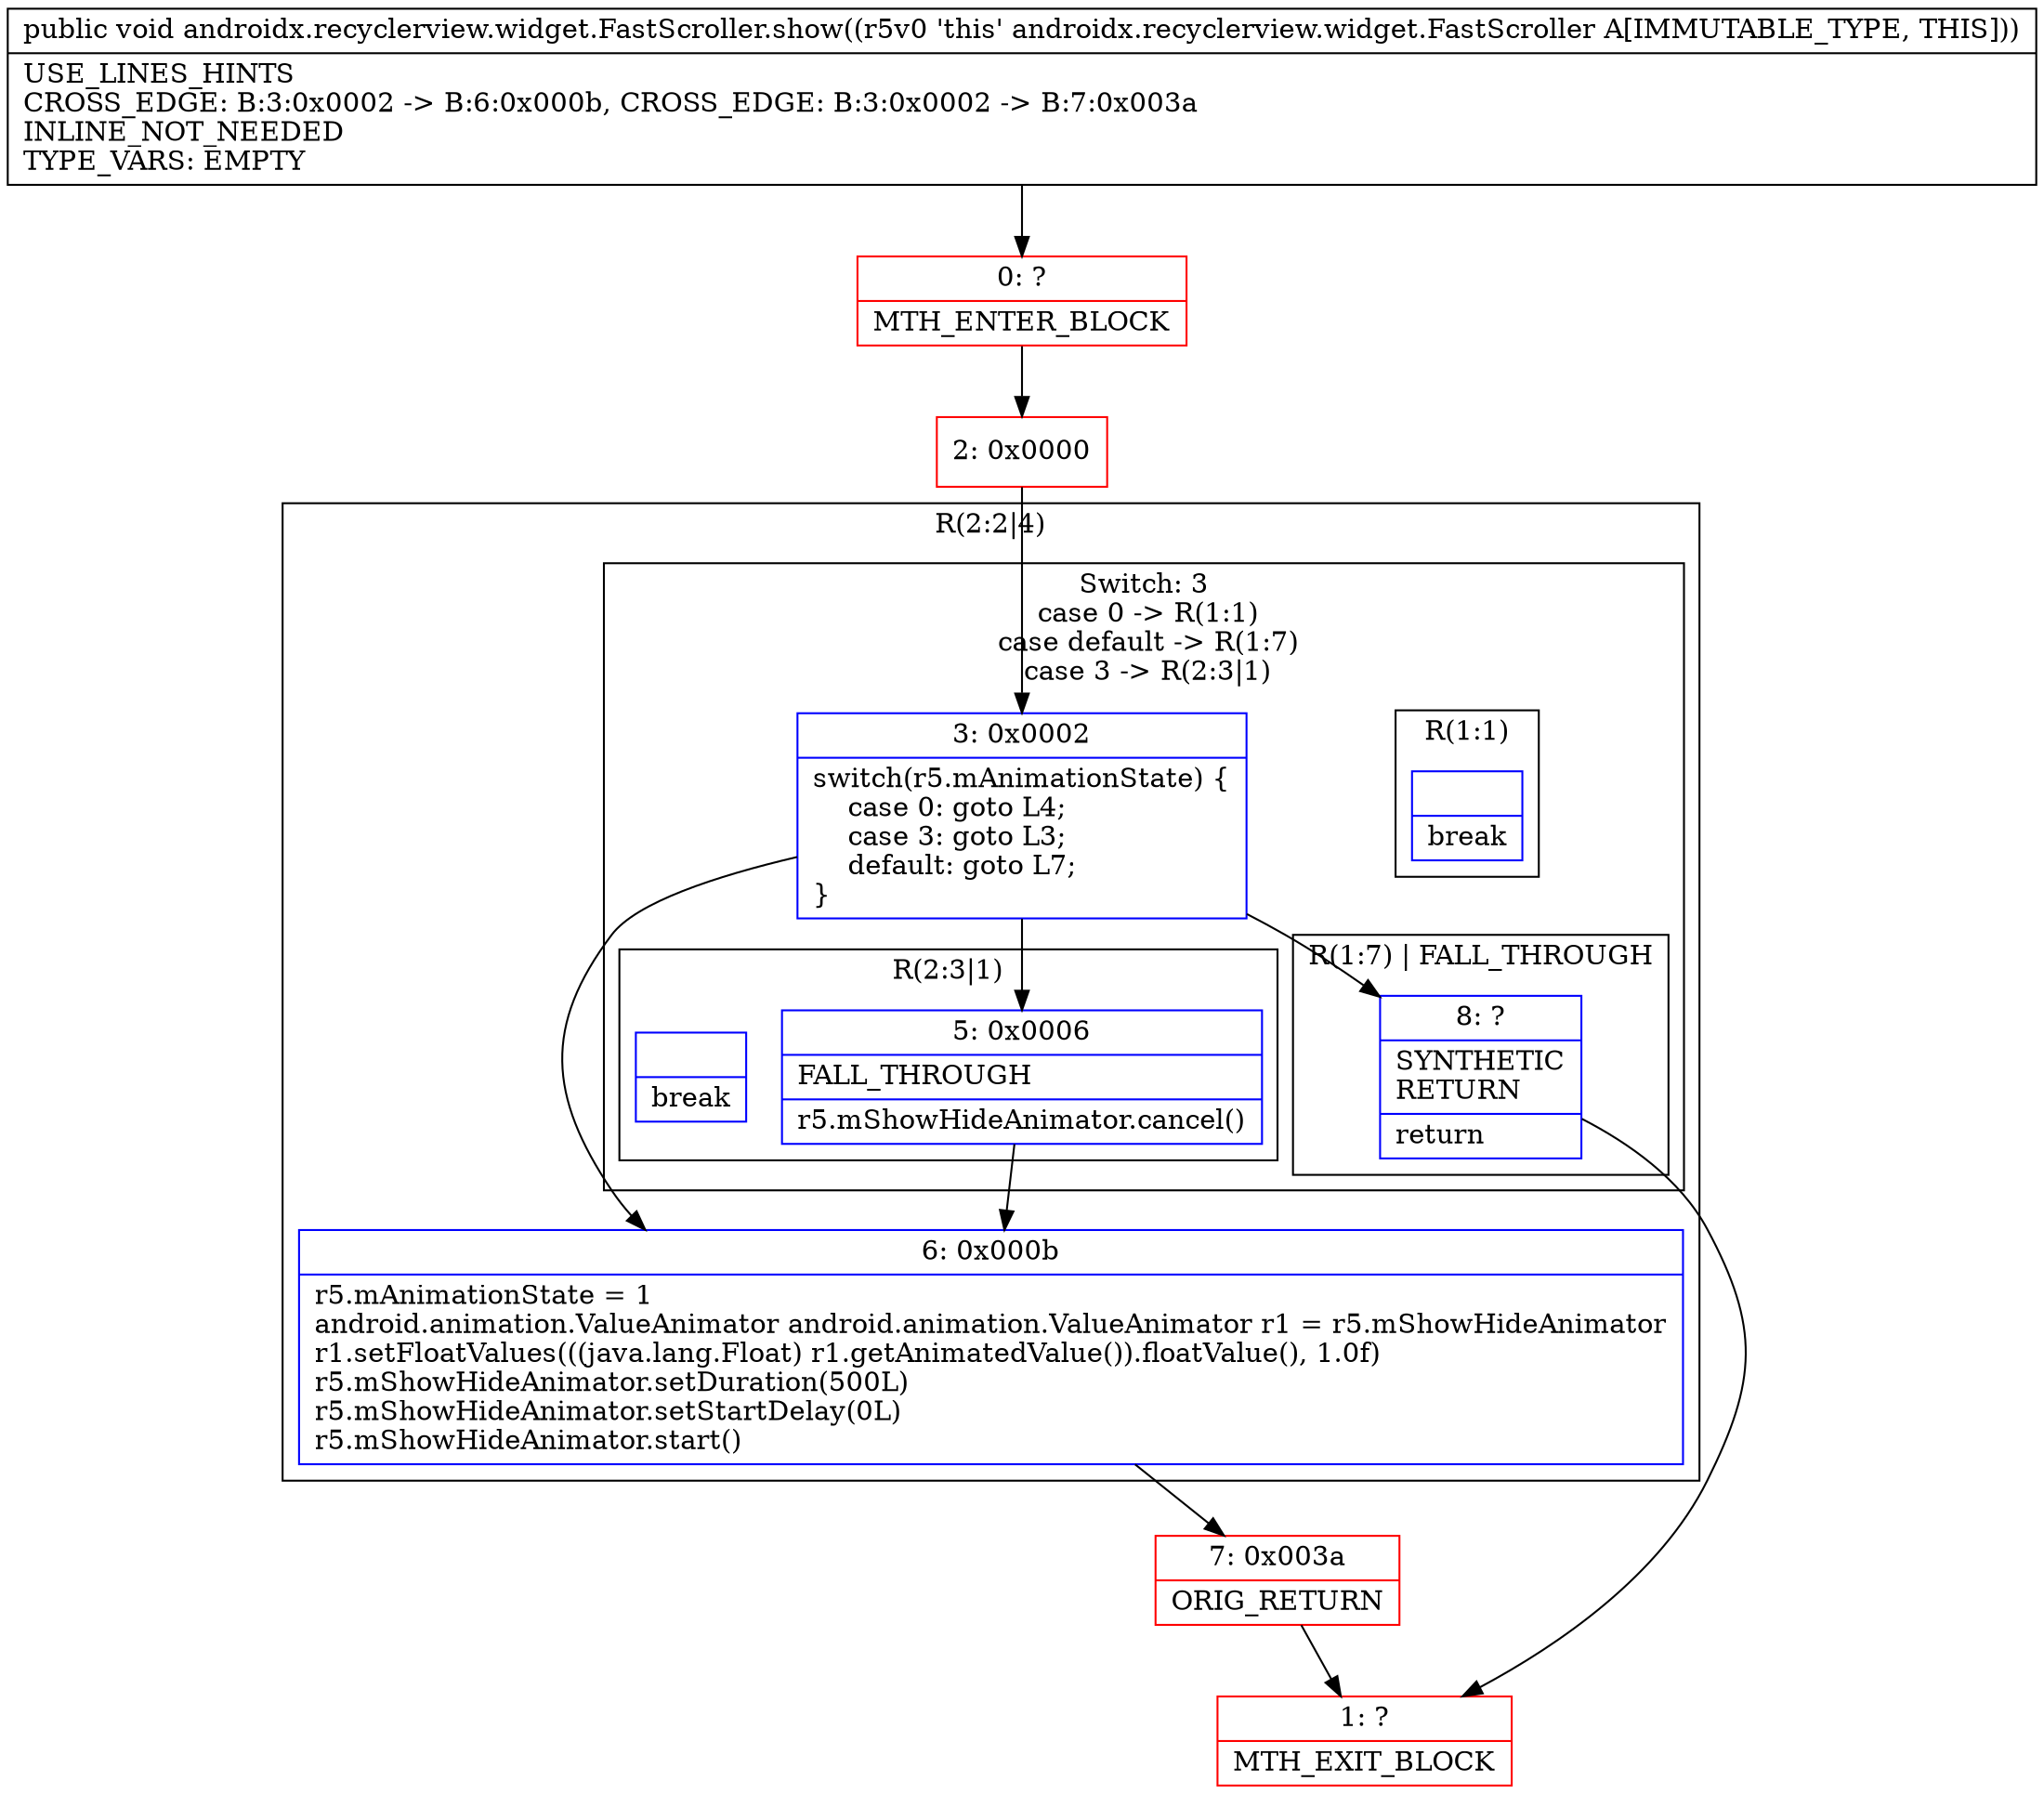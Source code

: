 digraph "CFG forandroidx.recyclerview.widget.FastScroller.show()V" {
subgraph cluster_Region_513377719 {
label = "R(2:2|4)";
node [shape=record,color=blue];
subgraph cluster_SwitchRegion_2062127161 {
label = "Switch: 3
 case 0 -> R(1:1)
 case default -> R(1:7)
 case 3 -> R(2:3|1)";
node [shape=record,color=blue];
Node_3 [shape=record,label="{3\:\ 0x0002|switch(r5.mAnimationState) \{\l    case 0: goto L4;\l    case 3: goto L3;\l    default: goto L7;\l\}\l}"];
subgraph cluster_Region_577204851 {
label = "R(1:1)";
node [shape=record,color=blue];
Node_InsnContainer_1387290421 [shape=record,label="{|break\l}"];
}
subgraph cluster_Region_1653209447 {
label = "R(1:7) | FALL_THROUGH\l";
node [shape=record,color=blue];
Node_8 [shape=record,label="{8\:\ ?|SYNTHETIC\lRETURN\l|return\l}"];
}
subgraph cluster_Region_1415042391 {
label = "R(2:3|1)";
node [shape=record,color=blue];
Node_5 [shape=record,label="{5\:\ 0x0006|FALL_THROUGH\l|r5.mShowHideAnimator.cancel()\l}"];
Node_InsnContainer_1304084804 [shape=record,label="{|break\l}"];
}
}
Node_6 [shape=record,label="{6\:\ 0x000b|r5.mAnimationState = 1\landroid.animation.ValueAnimator android.animation.ValueAnimator r1 = r5.mShowHideAnimator\lr1.setFloatValues(((java.lang.Float) r1.getAnimatedValue()).floatValue(), 1.0f)\lr5.mShowHideAnimator.setDuration(500L)\lr5.mShowHideAnimator.setStartDelay(0L)\lr5.mShowHideAnimator.start()\l}"];
}
Node_0 [shape=record,color=red,label="{0\:\ ?|MTH_ENTER_BLOCK\l}"];
Node_2 [shape=record,color=red,label="{2\:\ 0x0000}"];
Node_7 [shape=record,color=red,label="{7\:\ 0x003a|ORIG_RETURN\l}"];
Node_1 [shape=record,color=red,label="{1\:\ ?|MTH_EXIT_BLOCK\l}"];
MethodNode[shape=record,label="{public void androidx.recyclerview.widget.FastScroller.show((r5v0 'this' androidx.recyclerview.widget.FastScroller A[IMMUTABLE_TYPE, THIS]))  | USE_LINES_HINTS\lCROSS_EDGE: B:3:0x0002 \-\> B:6:0x000b, CROSS_EDGE: B:3:0x0002 \-\> B:7:0x003a\lINLINE_NOT_NEEDED\lTYPE_VARS: EMPTY\l}"];
MethodNode -> Node_0;Node_3 -> Node_5;
Node_3 -> Node_6;
Node_3 -> Node_8;
Node_8 -> Node_1;
Node_5 -> Node_6;
Node_6 -> Node_7;
Node_0 -> Node_2;
Node_2 -> Node_3;
Node_7 -> Node_1;
}

